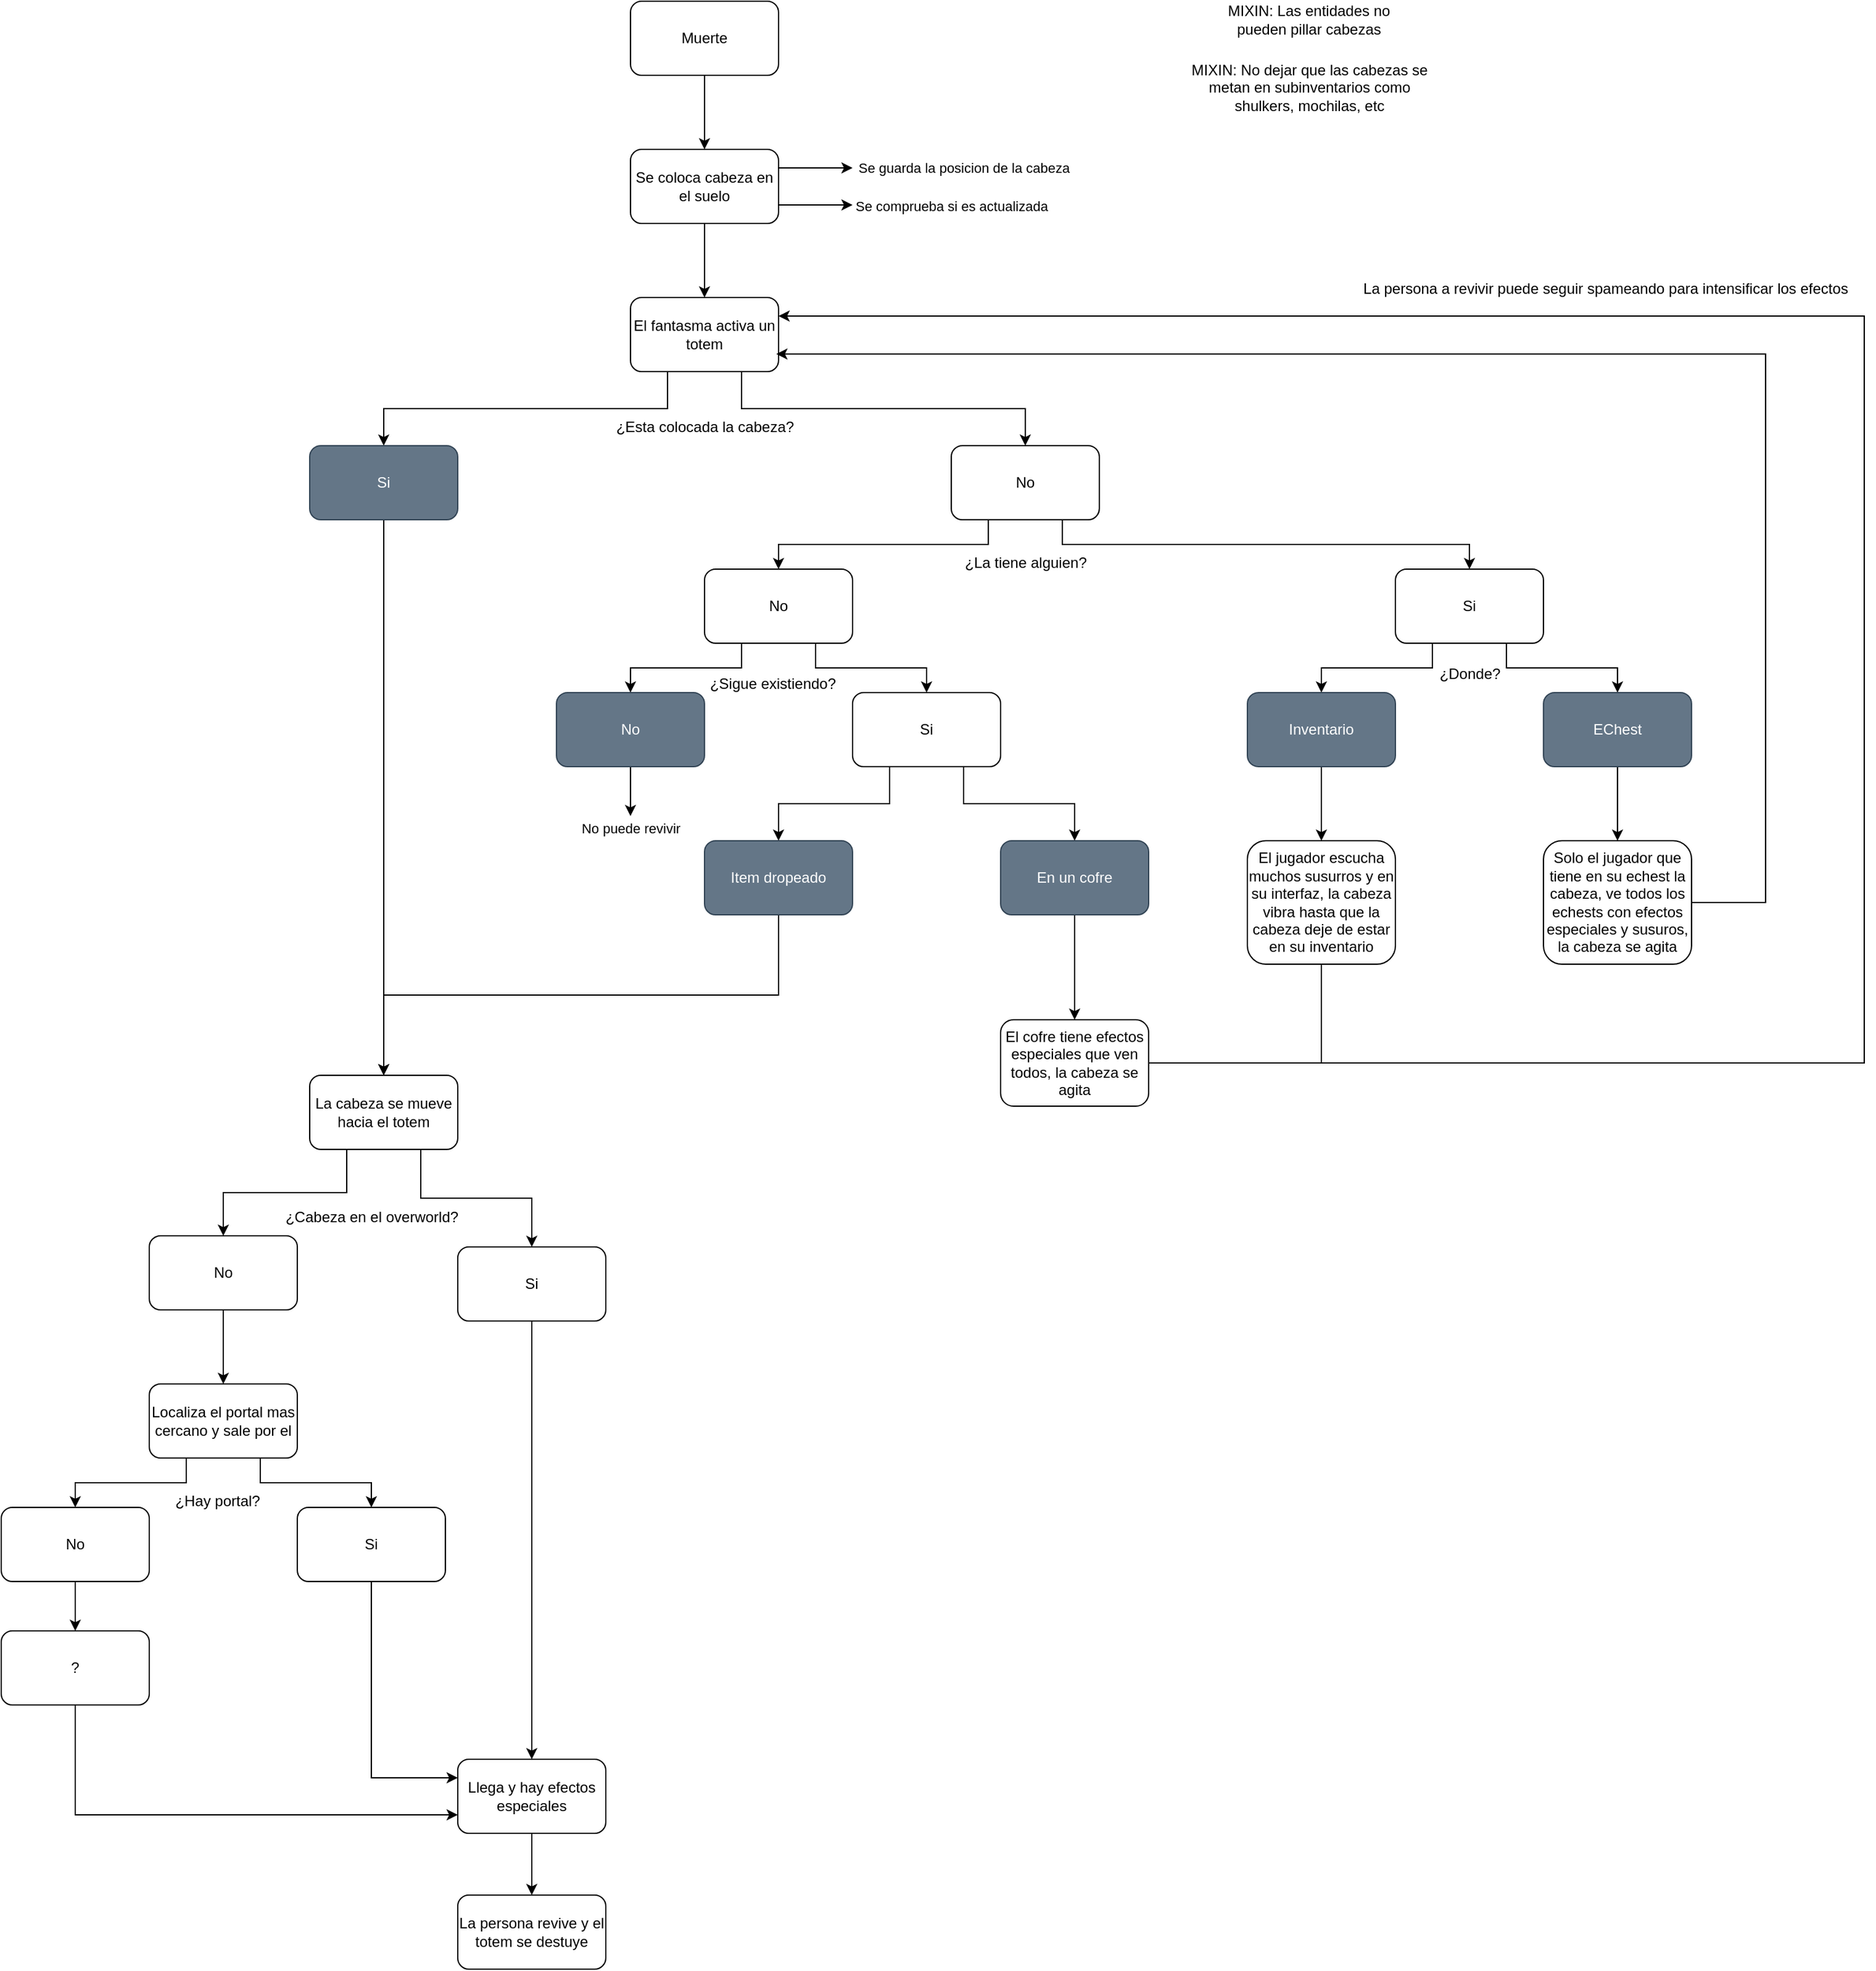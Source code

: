 <mxfile version="20.5.3" type="embed"><diagram name="Página-1" id="j5AMA3MKKG-HFkNEsVsC"><mxGraphModel dx="1824" dy="797" grid="1" gridSize="10" guides="1" tooltips="1" connect="1" arrows="1" fold="1" page="1" pageScale="1" pageWidth="827" pageHeight="1169" math="0" shadow="0"><root><mxCell id="0"/><mxCell id="1" parent="0"/><mxCell id="EYEAUQKpjQsUeQY74ElF-3" style="edgeStyle=orthogonalEdgeStyle;rounded=0;orthogonalLoop=1;jettySize=auto;html=1;exitX=0.5;exitY=1;exitDx=0;exitDy=0;entryX=0.5;entryY=0;entryDx=0;entryDy=0;" parent="1" source="EYEAUQKpjQsUeQY74ElF-1" target="EYEAUQKpjQsUeQY74ElF-2" edge="1"><mxGeometry relative="1" as="geometry"/></mxCell><mxCell id="EYEAUQKpjQsUeQY74ElF-1" value="Muerte" style="rounded=1;whiteSpace=wrap;html=1;" parent="1" vertex="1"><mxGeometry x="280" y="160" width="120" height="60" as="geometry"/></mxCell><mxCell id="EYEAUQKpjQsUeQY74ElF-5" style="edgeStyle=orthogonalEdgeStyle;rounded=0;orthogonalLoop=1;jettySize=auto;html=1;exitX=0.5;exitY=1;exitDx=0;exitDy=0;" parent="1" source="EYEAUQKpjQsUeQY74ElF-2" target="EYEAUQKpjQsUeQY74ElF-4" edge="1"><mxGeometry relative="1" as="geometry"/></mxCell><mxCell id="EYEAUQKpjQsUeQY74ElF-13" style="edgeStyle=orthogonalEdgeStyle;rounded=0;orthogonalLoop=1;jettySize=auto;html=1;exitX=1;exitY=0.25;exitDx=0;exitDy=0;" parent="1" source="EYEAUQKpjQsUeQY74ElF-2" edge="1"><mxGeometry relative="1" as="geometry"><mxPoint x="460" y="295" as="targetPoint"/><mxPoint x="450" y="270" as="sourcePoint"/></mxGeometry></mxCell><mxCell id="EYEAUQKpjQsUeQY74ElF-14" value="Se guarda la posicion de la cabeza" style="edgeLabel;html=1;align=center;verticalAlign=middle;resizable=0;points=[];" parent="EYEAUQKpjQsUeQY74ElF-13" vertex="1" connectable="0"><mxGeometry x="0.868" relative="1" as="geometry"><mxPoint x="94" as="offset"/></mxGeometry></mxCell><mxCell id="EYEAUQKpjQsUeQY74ElF-15" style="edgeStyle=orthogonalEdgeStyle;rounded=0;orthogonalLoop=1;jettySize=auto;html=1;exitX=1;exitY=0.75;exitDx=0;exitDy=0;" parent="1" source="EYEAUQKpjQsUeQY74ElF-2" edge="1"><mxGeometry relative="1" as="geometry"><mxPoint x="460" y="325" as="targetPoint"/></mxGeometry></mxCell><mxCell id="EYEAUQKpjQsUeQY74ElF-16" value="Se comprueba si es actualizada" style="edgeLabel;html=1;align=center;verticalAlign=middle;resizable=0;points=[];" parent="EYEAUQKpjQsUeQY74ElF-15" vertex="1" connectable="0"><mxGeometry x="0.9" y="-1" relative="1" as="geometry"><mxPoint x="83" as="offset"/></mxGeometry></mxCell><mxCell id="EYEAUQKpjQsUeQY74ElF-2" value="Se coloca cabeza en el suelo" style="rounded=1;whiteSpace=wrap;html=1;" parent="1" vertex="1"><mxGeometry x="280" y="280" width="120" height="60" as="geometry"/></mxCell><mxCell id="EYEAUQKpjQsUeQY74ElF-8" style="edgeStyle=orthogonalEdgeStyle;rounded=0;orthogonalLoop=1;jettySize=auto;html=1;exitX=0.25;exitY=1;exitDx=0;exitDy=0;entryX=0.5;entryY=0;entryDx=0;entryDy=0;" parent="1" source="EYEAUQKpjQsUeQY74ElF-4" target="EYEAUQKpjQsUeQY74ElF-6" edge="1"><mxGeometry relative="1" as="geometry"/></mxCell><mxCell id="EYEAUQKpjQsUeQY74ElF-9" style="edgeStyle=orthogonalEdgeStyle;rounded=0;orthogonalLoop=1;jettySize=auto;html=1;exitX=0.75;exitY=1;exitDx=0;exitDy=0;entryX=0.5;entryY=0;entryDx=0;entryDy=0;" parent="1" source="EYEAUQKpjQsUeQY74ElF-4" target="EYEAUQKpjQsUeQY74ElF-7" edge="1"><mxGeometry relative="1" as="geometry"/></mxCell><mxCell id="EYEAUQKpjQsUeQY74ElF-4" value="El fantasma activa un totem" style="rounded=1;whiteSpace=wrap;html=1;" parent="1" vertex="1"><mxGeometry x="280" y="400" width="120" height="60" as="geometry"/></mxCell><mxCell id="EYEAUQKpjQsUeQY74ElF-58" style="edgeStyle=orthogonalEdgeStyle;rounded=0;orthogonalLoop=1;jettySize=auto;html=1;exitX=0.5;exitY=1;exitDx=0;exitDy=0;" parent="1" source="EYEAUQKpjQsUeQY74ElF-6" target="EYEAUQKpjQsUeQY74ElF-27" edge="1"><mxGeometry relative="1" as="geometry"/></mxCell><mxCell id="EYEAUQKpjQsUeQY74ElF-6" value="Si" style="rounded=1;whiteSpace=wrap;html=1;fillColor=#647687;fontColor=#ffffff;strokeColor=#314354;" parent="1" vertex="1"><mxGeometry x="20" y="520" width="120" height="60" as="geometry"/></mxCell><mxCell id="EYEAUQKpjQsUeQY74ElF-32" style="edgeStyle=orthogonalEdgeStyle;rounded=0;orthogonalLoop=1;jettySize=auto;html=1;exitX=0.25;exitY=1;exitDx=0;exitDy=0;" parent="1" source="EYEAUQKpjQsUeQY74ElF-7" target="EYEAUQKpjQsUeQY74ElF-31" edge="1"><mxGeometry relative="1" as="geometry"/></mxCell><mxCell id="EYEAUQKpjQsUeQY74ElF-33" style="edgeStyle=orthogonalEdgeStyle;rounded=0;orthogonalLoop=1;jettySize=auto;html=1;exitX=0.75;exitY=1;exitDx=0;exitDy=0;" parent="1" source="EYEAUQKpjQsUeQY74ElF-7" target="EYEAUQKpjQsUeQY74ElF-30" edge="1"><mxGeometry relative="1" as="geometry"/></mxCell><mxCell id="EYEAUQKpjQsUeQY74ElF-7" value="No" style="rounded=1;whiteSpace=wrap;html=1;" parent="1" vertex="1"><mxGeometry x="540" y="520" width="120" height="60" as="geometry"/></mxCell><mxCell id="EYEAUQKpjQsUeQY74ElF-11" value="¿Esta colocada la cabeza?" style="text;html=1;align=center;verticalAlign=middle;resizable=0;points=[];autosize=1;strokeColor=none;fillColor=none;" parent="1" vertex="1"><mxGeometry x="255" y="490" width="170" height="30" as="geometry"/></mxCell><mxCell id="EYEAUQKpjQsUeQY74ElF-80" style="edgeStyle=orthogonalEdgeStyle;rounded=0;orthogonalLoop=1;jettySize=auto;html=1;exitX=0.25;exitY=1;exitDx=0;exitDy=0;" parent="1" source="EYEAUQKpjQsUeQY74ElF-27" target="EYEAUQKpjQsUeQY74ElF-79" edge="1"><mxGeometry relative="1" as="geometry"/></mxCell><mxCell id="EYEAUQKpjQsUeQY74ElF-81" style="edgeStyle=orthogonalEdgeStyle;rounded=0;orthogonalLoop=1;jettySize=auto;html=1;exitX=0.75;exitY=1;exitDx=0;exitDy=0;" parent="1" source="EYEAUQKpjQsUeQY74ElF-27" target="EYEAUQKpjQsUeQY74ElF-78" edge="1"><mxGeometry relative="1" as="geometry"/></mxCell><mxCell id="EYEAUQKpjQsUeQY74ElF-27" value="La cabeza se mueve hacia el totem" style="rounded=1;whiteSpace=wrap;html=1;" parent="1" vertex="1"><mxGeometry x="20" y="1030" width="120" height="60" as="geometry"/></mxCell><mxCell id="EYEAUQKpjQsUeQY74ElF-41" style="edgeStyle=orthogonalEdgeStyle;rounded=0;orthogonalLoop=1;jettySize=auto;html=1;exitX=0.25;exitY=1;exitDx=0;exitDy=0;entryX=0.5;entryY=0;entryDx=0;entryDy=0;" parent="1" source="EYEAUQKpjQsUeQY74ElF-30" target="EYEAUQKpjQsUeQY74ElF-37" edge="1"><mxGeometry relative="1" as="geometry"/></mxCell><mxCell id="EYEAUQKpjQsUeQY74ElF-42" style="edgeStyle=orthogonalEdgeStyle;rounded=0;orthogonalLoop=1;jettySize=auto;html=1;exitX=0.75;exitY=1;exitDx=0;exitDy=0;" parent="1" source="EYEAUQKpjQsUeQY74ElF-30" target="EYEAUQKpjQsUeQY74ElF-38" edge="1"><mxGeometry relative="1" as="geometry"/></mxCell><mxCell id="EYEAUQKpjQsUeQY74ElF-30" value="Si" style="rounded=1;whiteSpace=wrap;html=1;" parent="1" vertex="1"><mxGeometry x="900" y="620" width="120" height="60" as="geometry"/></mxCell><mxCell id="EYEAUQKpjQsUeQY74ElF-47" style="edgeStyle=orthogonalEdgeStyle;rounded=0;orthogonalLoop=1;jettySize=auto;html=1;exitX=0.25;exitY=1;exitDx=0;exitDy=0;entryX=0.5;entryY=0;entryDx=0;entryDy=0;" parent="1" source="EYEAUQKpjQsUeQY74ElF-31" target="EYEAUQKpjQsUeQY74ElF-44" edge="1"><mxGeometry relative="1" as="geometry"/></mxCell><mxCell id="EYEAUQKpjQsUeQY74ElF-48" style="edgeStyle=orthogonalEdgeStyle;rounded=0;orthogonalLoop=1;jettySize=auto;html=1;exitX=0.75;exitY=1;exitDx=0;exitDy=0;entryX=0.5;entryY=0;entryDx=0;entryDy=0;" parent="1" source="EYEAUQKpjQsUeQY74ElF-31" target="EYEAUQKpjQsUeQY74ElF-45" edge="1"><mxGeometry relative="1" as="geometry"/></mxCell><mxCell id="EYEAUQKpjQsUeQY74ElF-31" value="No" style="rounded=1;whiteSpace=wrap;html=1;" parent="1" vertex="1"><mxGeometry x="340" y="620" width="120" height="60" as="geometry"/></mxCell><mxCell id="EYEAUQKpjQsUeQY74ElF-34" value="¿La tiene alguien?" style="text;html=1;align=center;verticalAlign=middle;resizable=0;points=[];autosize=1;strokeColor=none;fillColor=none;" parent="1" vertex="1"><mxGeometry x="540" y="600" width="120" height="30" as="geometry"/></mxCell><mxCell id="EYEAUQKpjQsUeQY74ElF-61" style="edgeStyle=orthogonalEdgeStyle;rounded=0;orthogonalLoop=1;jettySize=auto;html=1;exitX=0.5;exitY=1;exitDx=0;exitDy=0;entryX=0.5;entryY=0;entryDx=0;entryDy=0;" parent="1" source="EYEAUQKpjQsUeQY74ElF-37" target="EYEAUQKpjQsUeQY74ElF-60" edge="1"><mxGeometry relative="1" as="geometry"/></mxCell><mxCell id="EYEAUQKpjQsUeQY74ElF-37" value="Inventario" style="rounded=1;whiteSpace=wrap;html=1;fillColor=#647687;strokeColor=#314354;fontColor=#ffffff;" parent="1" vertex="1"><mxGeometry x="780" y="720" width="120" height="60" as="geometry"/></mxCell><mxCell id="EYEAUQKpjQsUeQY74ElF-66" style="edgeStyle=orthogonalEdgeStyle;rounded=0;orthogonalLoop=1;jettySize=auto;html=1;exitX=0.5;exitY=1;exitDx=0;exitDy=0;" parent="1" source="EYEAUQKpjQsUeQY74ElF-38" target="EYEAUQKpjQsUeQY74ElF-65" edge="1"><mxGeometry relative="1" as="geometry"/></mxCell><mxCell id="EYEAUQKpjQsUeQY74ElF-38" value="EChest" style="rounded=1;whiteSpace=wrap;html=1;fillColor=#647687;strokeColor=#314354;fontColor=#ffffff;" parent="1" vertex="1"><mxGeometry x="1020" y="720" width="120" height="60" as="geometry"/></mxCell><mxCell id="EYEAUQKpjQsUeQY74ElF-43" value="¿Donde?" style="text;html=1;align=center;verticalAlign=middle;resizable=0;points=[];autosize=1;strokeColor=none;fillColor=none;" parent="1" vertex="1"><mxGeometry x="925" y="690" width="70" height="30" as="geometry"/></mxCell><mxCell id="EYEAUQKpjQsUeQY74ElF-50" style="edgeStyle=orthogonalEdgeStyle;rounded=0;orthogonalLoop=1;jettySize=auto;html=1;exitX=0.5;exitY=1;exitDx=0;exitDy=0;" parent="1" source="EYEAUQKpjQsUeQY74ElF-44" edge="1"><mxGeometry relative="1" as="geometry"><mxPoint x="280" y="820" as="targetPoint"/></mxGeometry></mxCell><mxCell id="EYEAUQKpjQsUeQY74ElF-51" value="No puede revivir" style="edgeLabel;html=1;align=center;verticalAlign=middle;resizable=0;points=[];" parent="EYEAUQKpjQsUeQY74ElF-50" vertex="1" connectable="0"><mxGeometry x="0.851" y="1" relative="1" as="geometry"><mxPoint x="-1" y="13" as="offset"/></mxGeometry></mxCell><mxCell id="EYEAUQKpjQsUeQY74ElF-44" value="No" style="rounded=1;whiteSpace=wrap;html=1;fillColor=#647687;strokeColor=#314354;fontColor=#ffffff;" parent="1" vertex="1"><mxGeometry x="220" y="720" width="120" height="60" as="geometry"/></mxCell><mxCell id="EYEAUQKpjQsUeQY74ElF-54" style="edgeStyle=orthogonalEdgeStyle;rounded=0;orthogonalLoop=1;jettySize=auto;html=1;exitX=0.25;exitY=1;exitDx=0;exitDy=0;entryX=0.5;entryY=0;entryDx=0;entryDy=0;" parent="1" source="EYEAUQKpjQsUeQY74ElF-45" target="EYEAUQKpjQsUeQY74ElF-52" edge="1"><mxGeometry relative="1" as="geometry"/></mxCell><mxCell id="EYEAUQKpjQsUeQY74ElF-55" style="edgeStyle=orthogonalEdgeStyle;rounded=0;orthogonalLoop=1;jettySize=auto;html=1;exitX=0.75;exitY=1;exitDx=0;exitDy=0;entryX=0.5;entryY=0;entryDx=0;entryDy=0;" parent="1" source="EYEAUQKpjQsUeQY74ElF-45" target="EYEAUQKpjQsUeQY74ElF-53" edge="1"><mxGeometry relative="1" as="geometry"/></mxCell><mxCell id="EYEAUQKpjQsUeQY74ElF-45" value="Si" style="rounded=1;whiteSpace=wrap;html=1;" parent="1" vertex="1"><mxGeometry x="460" y="720" width="120" height="60" as="geometry"/></mxCell><mxCell id="EYEAUQKpjQsUeQY74ElF-49" value="¿Sigue existiendo?" style="text;html=1;align=center;verticalAlign=middle;resizable=0;points=[];autosize=1;strokeColor=none;fillColor=none;" parent="1" vertex="1"><mxGeometry x="330" y="698" width="130" height="30" as="geometry"/></mxCell><mxCell id="EYEAUQKpjQsUeQY74ElF-59" style="edgeStyle=orthogonalEdgeStyle;rounded=0;orthogonalLoop=1;jettySize=auto;html=1;exitX=0.5;exitY=1;exitDx=0;exitDy=0;entryX=0.5;entryY=0;entryDx=0;entryDy=0;" parent="1" source="EYEAUQKpjQsUeQY74ElF-52" target="EYEAUQKpjQsUeQY74ElF-27" edge="1"><mxGeometry relative="1" as="geometry"/></mxCell><mxCell id="EYEAUQKpjQsUeQY74ElF-52" value="Item dropeado" style="rounded=1;whiteSpace=wrap;html=1;fillColor=#647687;strokeColor=#314354;fontColor=#ffffff;" parent="1" vertex="1"><mxGeometry x="340" y="840" width="120" height="60" as="geometry"/></mxCell><mxCell id="EYEAUQKpjQsUeQY74ElF-69" style="edgeStyle=orthogonalEdgeStyle;rounded=0;orthogonalLoop=1;jettySize=auto;html=1;exitX=0.5;exitY=1;exitDx=0;exitDy=0;entryX=0.5;entryY=0;entryDx=0;entryDy=0;" parent="1" source="EYEAUQKpjQsUeQY74ElF-53" target="EYEAUQKpjQsUeQY74ElF-68" edge="1"><mxGeometry relative="1" as="geometry"/></mxCell><mxCell id="EYEAUQKpjQsUeQY74ElF-53" value="En un cofre" style="rounded=1;whiteSpace=wrap;html=1;fillColor=#647687;strokeColor=#314354;fontColor=#ffffff;" parent="1" vertex="1"><mxGeometry x="580" y="840" width="120" height="60" as="geometry"/></mxCell><mxCell id="EYEAUQKpjQsUeQY74ElF-64" style="edgeStyle=orthogonalEdgeStyle;rounded=0;orthogonalLoop=1;jettySize=auto;html=1;exitX=0.5;exitY=1;exitDx=0;exitDy=0;entryX=1;entryY=0.25;entryDx=0;entryDy=0;" parent="1" source="EYEAUQKpjQsUeQY74ElF-60" target="EYEAUQKpjQsUeQY74ElF-4" edge="1"><mxGeometry relative="1" as="geometry"><Array as="points"><mxPoint x="840" y="1020"/><mxPoint x="1280" y="1020"/><mxPoint x="1280" y="415"/></Array></mxGeometry></mxCell><mxCell id="EYEAUQKpjQsUeQY74ElF-60" value="El jugador escucha&lt;div&gt;muchos susurros y en su interfaz, la cabeza vibra hasta que la cabeza deje de estar en su inventario&lt;/div&gt;" style="rounded=1;whiteSpace=wrap;html=1;" parent="1" vertex="1"><mxGeometry x="780" y="840" width="120" height="100" as="geometry"/></mxCell><mxCell id="EYEAUQKpjQsUeQY74ElF-67" style="edgeStyle=orthogonalEdgeStyle;rounded=0;orthogonalLoop=1;jettySize=auto;html=1;exitX=1;exitY=0.5;exitDx=0;exitDy=0;entryX=0.985;entryY=0.762;entryDx=0;entryDy=0;entryPerimeter=0;" parent="1" source="EYEAUQKpjQsUeQY74ElF-65" target="EYEAUQKpjQsUeQY74ElF-4" edge="1"><mxGeometry relative="1" as="geometry"><mxPoint x="420" y="450" as="targetPoint"/><Array as="points"><mxPoint x="1200" y="890"/><mxPoint x="1200" y="446"/></Array></mxGeometry></mxCell><mxCell id="EYEAUQKpjQsUeQY74ElF-65" value="Solo el jugador que tiene en su echest la cabeza, ve todos los echests con efectos especiales y susuros, la cabeza se agita" style="rounded=1;whiteSpace=wrap;html=1;" parent="1" vertex="1"><mxGeometry x="1020" y="840" width="120" height="100" as="geometry"/></mxCell><mxCell id="EYEAUQKpjQsUeQY74ElF-70" style="edgeStyle=orthogonalEdgeStyle;rounded=0;orthogonalLoop=1;jettySize=auto;html=1;exitX=1;exitY=0.5;exitDx=0;exitDy=0;endArrow=none;endFill=0;" parent="1" source="EYEAUQKpjQsUeQY74ElF-68" edge="1"><mxGeometry relative="1" as="geometry"><mxPoint x="840" y="1020" as="targetPoint"/></mxGeometry></mxCell><mxCell id="EYEAUQKpjQsUeQY74ElF-68" value="El cofre tiene efectos especiales que ven todos, la cabeza se agita" style="rounded=1;whiteSpace=wrap;html=1;" parent="1" vertex="1"><mxGeometry x="580" y="985" width="120" height="70" as="geometry"/></mxCell><mxCell id="EYEAUQKpjQsUeQY74ElF-74" style="edgeStyle=orthogonalEdgeStyle;rounded=0;orthogonalLoop=1;jettySize=auto;html=1;exitX=0.5;exitY=1;exitDx=0;exitDy=0;entryX=0.5;entryY=0;entryDx=0;entryDy=0;" parent="1" source="EYEAUQKpjQsUeQY74ElF-71" target="EYEAUQKpjQsUeQY74ElF-73" edge="1"><mxGeometry relative="1" as="geometry"/></mxCell><mxCell id="EYEAUQKpjQsUeQY74ElF-71" value="Llega y hay efectos especiales" style="rounded=1;whiteSpace=wrap;html=1;" parent="1" vertex="1"><mxGeometry x="140" y="1584" width="120" height="60" as="geometry"/></mxCell><mxCell id="EYEAUQKpjQsUeQY74ElF-73" value="La persona revive y el totem se destuye" style="rounded=1;whiteSpace=wrap;html=1;" parent="1" vertex="1"><mxGeometry x="140" y="1694" width="120" height="60" as="geometry"/></mxCell><mxCell id="EYEAUQKpjQsUeQY74ElF-75" value="La persona a revivir puede seguir spameando para intensificar los efectos" style="text;html=1;align=center;verticalAlign=middle;resizable=0;points=[];autosize=1;strokeColor=none;fillColor=none;" parent="1" vertex="1"><mxGeometry x="860" y="378" width="420" height="30" as="geometry"/></mxCell><mxCell id="EYEAUQKpjQsUeQY74ElF-76" value="MIXIN: Las entidades no pueden pillar cabezas" style="text;html=1;align=center;verticalAlign=middle;whiteSpace=wrap;rounded=0;" parent="1" vertex="1"><mxGeometry x="750" y="160" width="160" height="30" as="geometry"/></mxCell><mxCell id="EYEAUQKpjQsUeQY74ElF-77" value="MIXIN: No dejar que las cabezas se metan en subinventarios como shulkers, mochilas, etc" style="text;html=1;align=center;verticalAlign=middle;whiteSpace=wrap;rounded=0;" parent="1" vertex="1"><mxGeometry x="728.5" y="210" width="203" height="40" as="geometry"/></mxCell><mxCell id="EYEAUQKpjQsUeQY74ElF-90" style="edgeStyle=orthogonalEdgeStyle;rounded=0;orthogonalLoop=1;jettySize=auto;html=1;exitX=0.5;exitY=1;exitDx=0;exitDy=0;entryX=0.5;entryY=0;entryDx=0;entryDy=0;" parent="1" source="EYEAUQKpjQsUeQY74ElF-78" target="EYEAUQKpjQsUeQY74ElF-71" edge="1"><mxGeometry relative="1" as="geometry"/></mxCell><mxCell id="EYEAUQKpjQsUeQY74ElF-78" value="Si" style="rounded=1;whiteSpace=wrap;html=1;" parent="1" vertex="1"><mxGeometry x="140" y="1169" width="120" height="60" as="geometry"/></mxCell><mxCell id="EYEAUQKpjQsUeQY74ElF-84" style="edgeStyle=orthogonalEdgeStyle;rounded=0;orthogonalLoop=1;jettySize=auto;html=1;exitX=0.5;exitY=1;exitDx=0;exitDy=0;entryX=0.5;entryY=0;entryDx=0;entryDy=0;" parent="1" source="EYEAUQKpjQsUeQY74ElF-79" target="EYEAUQKpjQsUeQY74ElF-83" edge="1"><mxGeometry relative="1" as="geometry"/></mxCell><mxCell id="EYEAUQKpjQsUeQY74ElF-79" value="No" style="rounded=1;whiteSpace=wrap;html=1;" parent="1" vertex="1"><mxGeometry x="-110" y="1160" width="120" height="60" as="geometry"/></mxCell><mxCell id="EYEAUQKpjQsUeQY74ElF-82" value="¿Cabeza en el overworld?" style="text;html=1;align=center;verticalAlign=middle;resizable=0;points=[];autosize=1;strokeColor=none;fillColor=none;" parent="1" vertex="1"><mxGeometry x="-10" y="1130" width="160" height="30" as="geometry"/></mxCell><mxCell id="EYEAUQKpjQsUeQY74ElF-87" style="edgeStyle=orthogonalEdgeStyle;rounded=0;orthogonalLoop=1;jettySize=auto;html=1;exitX=0.25;exitY=1;exitDx=0;exitDy=0;entryX=0.5;entryY=0;entryDx=0;entryDy=0;" parent="1" source="EYEAUQKpjQsUeQY74ElF-83" target="EYEAUQKpjQsUeQY74ElF-85" edge="1"><mxGeometry relative="1" as="geometry"/></mxCell><mxCell id="EYEAUQKpjQsUeQY74ElF-88" style="edgeStyle=orthogonalEdgeStyle;rounded=0;orthogonalLoop=1;jettySize=auto;html=1;exitX=0.75;exitY=1;exitDx=0;exitDy=0;entryX=0.5;entryY=0;entryDx=0;entryDy=0;" parent="1" source="EYEAUQKpjQsUeQY74ElF-83" target="EYEAUQKpjQsUeQY74ElF-86" edge="1"><mxGeometry relative="1" as="geometry"/></mxCell><mxCell id="EYEAUQKpjQsUeQY74ElF-83" value="Localiza el portal mas cercano y sale por el" style="rounded=1;whiteSpace=wrap;html=1;" parent="1" vertex="1"><mxGeometry x="-110" y="1280" width="120" height="60" as="geometry"/></mxCell><mxCell id="EYEAUQKpjQsUeQY74ElF-93" style="edgeStyle=orthogonalEdgeStyle;rounded=0;orthogonalLoop=1;jettySize=auto;html=1;exitX=0.5;exitY=1;exitDx=0;exitDy=0;entryX=0.5;entryY=0;entryDx=0;entryDy=0;" parent="1" source="EYEAUQKpjQsUeQY74ElF-85" target="EYEAUQKpjQsUeQY74ElF-92" edge="1"><mxGeometry relative="1" as="geometry"/></mxCell><mxCell id="EYEAUQKpjQsUeQY74ElF-85" value="No" style="rounded=1;whiteSpace=wrap;html=1;" parent="1" vertex="1"><mxGeometry x="-230" y="1380" width="120" height="60" as="geometry"/></mxCell><mxCell id="EYEAUQKpjQsUeQY74ElF-91" style="edgeStyle=orthogonalEdgeStyle;rounded=0;orthogonalLoop=1;jettySize=auto;html=1;exitX=0.5;exitY=1;exitDx=0;exitDy=0;entryX=0;entryY=0.25;entryDx=0;entryDy=0;" parent="1" source="EYEAUQKpjQsUeQY74ElF-86" target="EYEAUQKpjQsUeQY74ElF-71" edge="1"><mxGeometry relative="1" as="geometry"/></mxCell><mxCell id="EYEAUQKpjQsUeQY74ElF-86" value="Si" style="rounded=1;whiteSpace=wrap;html=1;" parent="1" vertex="1"><mxGeometry x="10" y="1380" width="120" height="60" as="geometry"/></mxCell><mxCell id="EYEAUQKpjQsUeQY74ElF-89" value="¿Hay portal?" style="text;html=1;align=center;verticalAlign=middle;resizable=0;points=[];autosize=1;strokeColor=none;fillColor=none;" parent="1" vertex="1"><mxGeometry x="-100" y="1360" width="90" height="30" as="geometry"/></mxCell><mxCell id="EYEAUQKpjQsUeQY74ElF-94" style="edgeStyle=orthogonalEdgeStyle;rounded=0;orthogonalLoop=1;jettySize=auto;html=1;exitX=0.5;exitY=1;exitDx=0;exitDy=0;entryX=0;entryY=0.75;entryDx=0;entryDy=0;" parent="1" source="EYEAUQKpjQsUeQY74ElF-92" target="EYEAUQKpjQsUeQY74ElF-71" edge="1"><mxGeometry relative="1" as="geometry"/></mxCell><mxCell id="EYEAUQKpjQsUeQY74ElF-92" value="?" style="rounded=1;whiteSpace=wrap;html=1;" parent="1" vertex="1"><mxGeometry x="-230" y="1480" width="120" height="60" as="geometry"/></mxCell></root></mxGraphModel></diagram></mxfile>